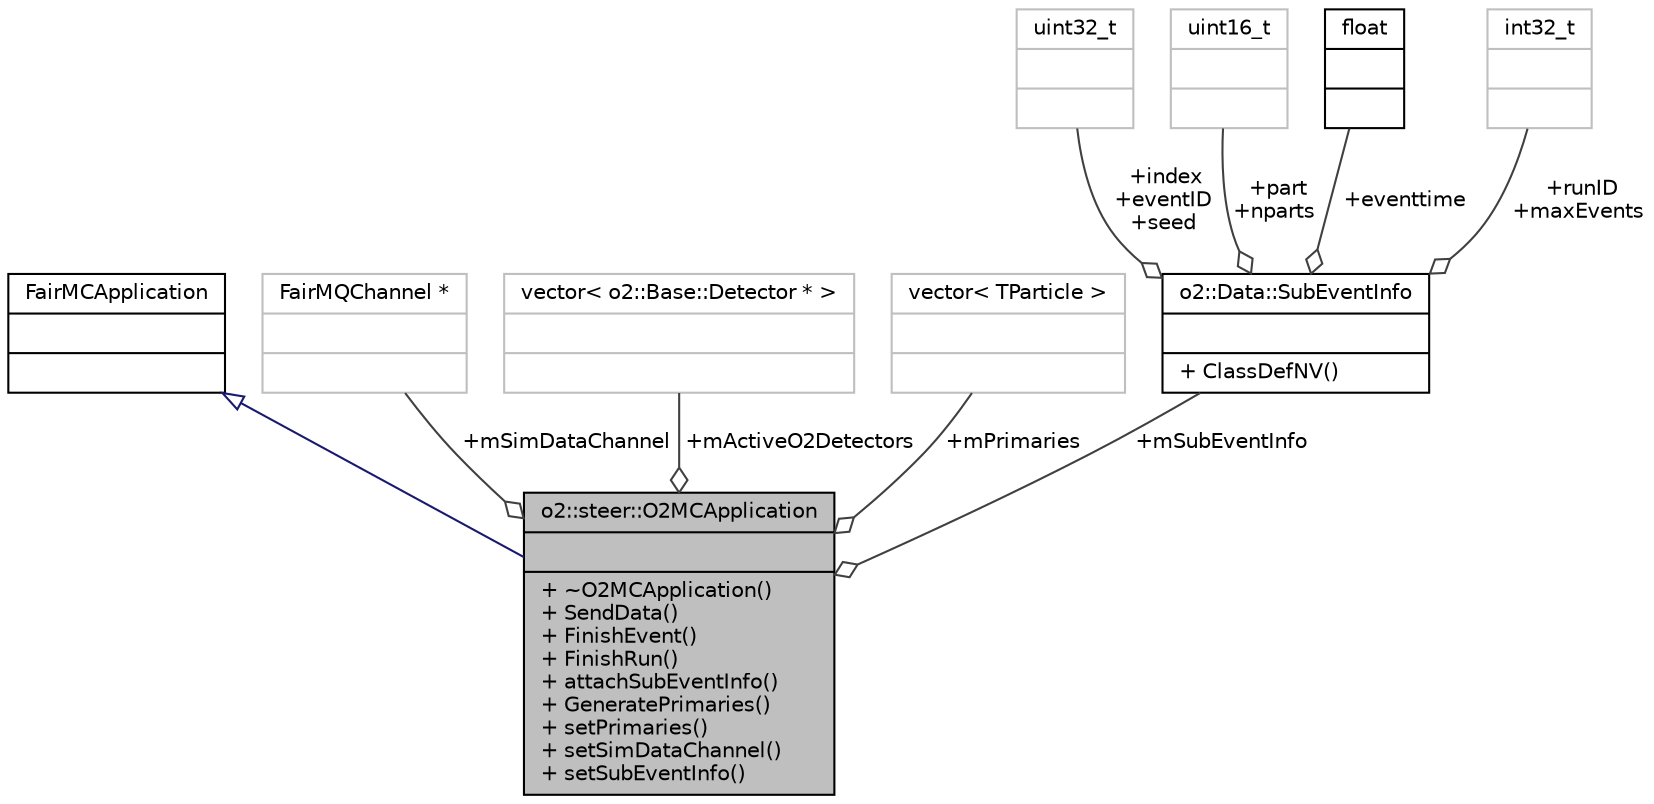 digraph "o2::steer::O2MCApplication"
{
 // INTERACTIVE_SVG=YES
  bgcolor="transparent";
  edge [fontname="Helvetica",fontsize="10",labelfontname="Helvetica",labelfontsize="10"];
  node [fontname="Helvetica",fontsize="10",shape=record];
  Node1 [label="{o2::steer::O2MCApplication\n||+ ~O2MCApplication()\l+ SendData()\l+ FinishEvent()\l+ FinishRun()\l+ attachSubEventInfo()\l+ GeneratePrimaries()\l+ setPrimaries()\l+ setSimDataChannel()\l+ setSubEventInfo()\l}",height=0.2,width=0.4,color="black", fillcolor="grey75", style="filled" fontcolor="black"];
  Node2 -> Node1 [dir="back",color="midnightblue",fontsize="10",style="solid",arrowtail="onormal",fontname="Helvetica"];
  Node2 [label="{FairMCApplication\n||}",height=0.2,width=0.4,color="black",URL="$d8/def/classFairMCApplication.html"];
  Node3 -> Node1 [color="grey25",fontsize="10",style="solid",label=" +mSimDataChannel" ,arrowhead="odiamond",fontname="Helvetica"];
  Node3 [label="{FairMQChannel *\n||}",height=0.2,width=0.4,color="grey75"];
  Node4 -> Node1 [color="grey25",fontsize="10",style="solid",label=" +mActiveO2Detectors" ,arrowhead="odiamond",fontname="Helvetica"];
  Node4 [label="{vector\< o2::Base::Detector * \>\n||}",height=0.2,width=0.4,color="grey75"];
  Node5 -> Node1 [color="grey25",fontsize="10",style="solid",label=" +mPrimaries" ,arrowhead="odiamond",fontname="Helvetica"];
  Node5 [label="{vector\< TParticle \>\n||}",height=0.2,width=0.4,color="grey75"];
  Node6 -> Node1 [color="grey25",fontsize="10",style="solid",label=" +mSubEventInfo" ,arrowhead="odiamond",fontname="Helvetica"];
  Node6 [label="{o2::Data::SubEventInfo\n||+ ClassDefNV()\l}",height=0.2,width=0.4,color="black",URL="$d8/dff/structo2_1_1Data_1_1SubEventInfo.html"];
  Node7 -> Node6 [color="grey25",fontsize="10",style="solid",label=" +index\n+eventID\n+seed" ,arrowhead="odiamond",fontname="Helvetica"];
  Node7 [label="{uint32_t\n||}",height=0.2,width=0.4,color="grey75"];
  Node8 -> Node6 [color="grey25",fontsize="10",style="solid",label=" +part\n+nparts" ,arrowhead="odiamond",fontname="Helvetica"];
  Node8 [label="{uint16_t\n||}",height=0.2,width=0.4,color="grey75"];
  Node9 -> Node6 [color="grey25",fontsize="10",style="solid",label=" +eventtime" ,arrowhead="odiamond",fontname="Helvetica"];
  Node9 [label="{float\n||}",height=0.2,width=0.4,color="black",URL="$d4/dc3/classfloat.html"];
  Node10 -> Node6 [color="grey25",fontsize="10",style="solid",label=" +runID\n+maxEvents" ,arrowhead="odiamond",fontname="Helvetica"];
  Node10 [label="{int32_t\n||}",height=0.2,width=0.4,color="grey75"];
}
